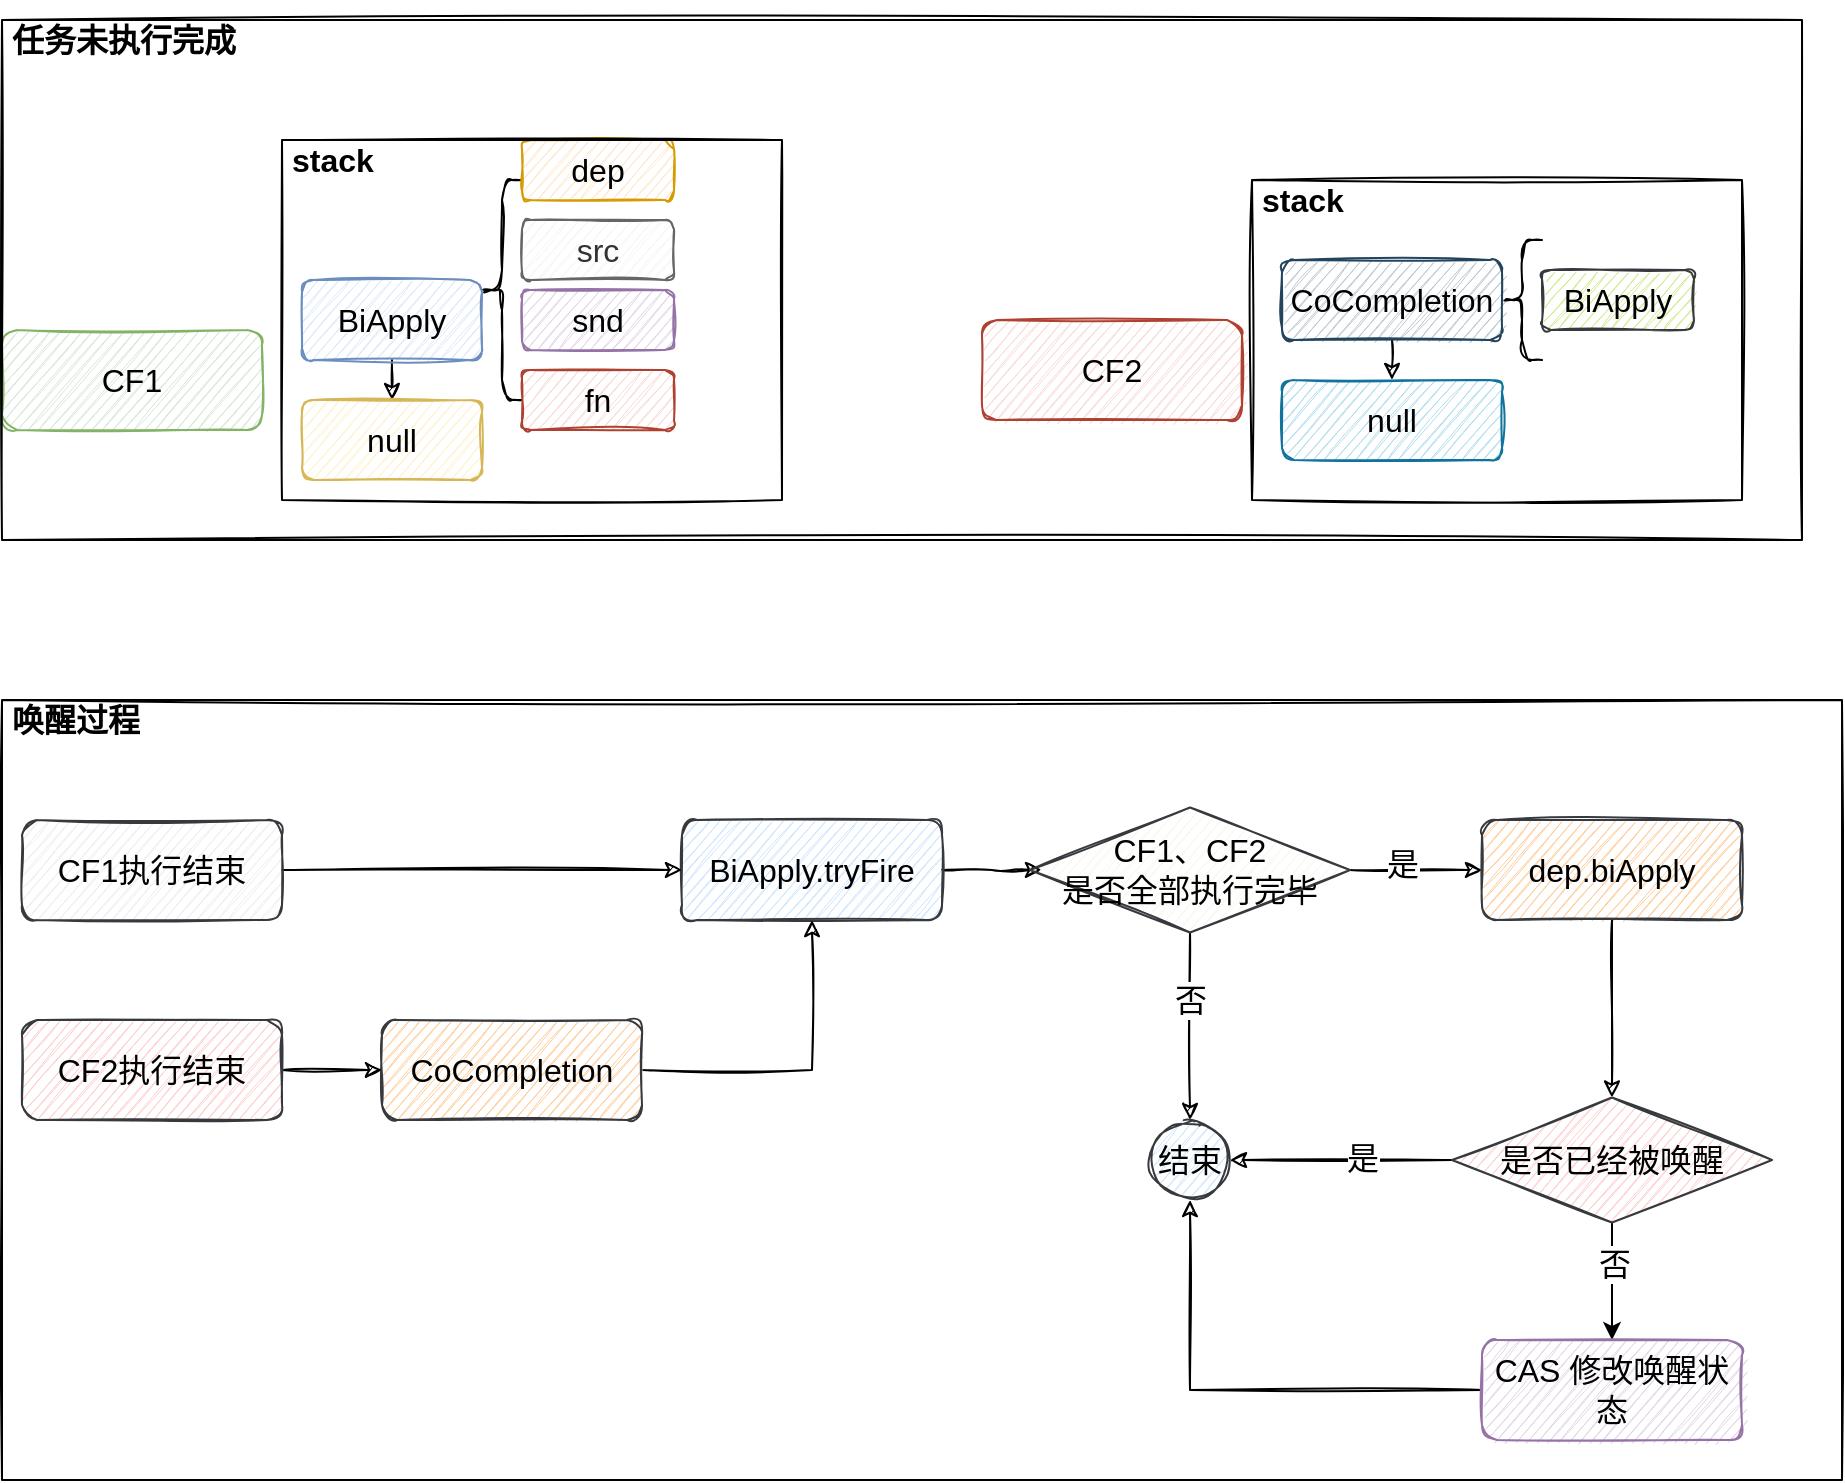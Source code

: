 <mxfile version="20.2.3" type="device"><diagram id="IpJh1sSwIsgSXPlHmKXa" name="第 1 页"><mxGraphModel dx="1185" dy="1901" grid="1" gridSize="10" guides="1" tooltips="1" connect="1" arrows="1" fold="1" page="1" pageScale="1" pageWidth="827" pageHeight="1169" math="0" shadow="0"><root><mxCell id="0"/><mxCell id="1" parent="0"/><mxCell id="pmrU4j6WCwD5q85SJj3t-2" value="CF1" style="rounded=1;whiteSpace=wrap;html=1;fontSize=16;sketch=1;fillColor=#d5e8d4;strokeColor=#82b366;" vertex="1" parent="1"><mxGeometry x="10" y="75" width="130" height="50" as="geometry"/></mxCell><mxCell id="pmrU4j6WCwD5q85SJj3t-6" style="edgeStyle=orthogonalEdgeStyle;rounded=0;orthogonalLoop=1;jettySize=auto;html=1;exitX=0.5;exitY=1;exitDx=0;exitDy=0;entryX=0.5;entryY=0;entryDx=0;entryDy=0;fontSize=16;sketch=1;" edge="1" parent="1" source="pmrU4j6WCwD5q85SJj3t-4" target="pmrU4j6WCwD5q85SJj3t-5"><mxGeometry relative="1" as="geometry"/></mxCell><mxCell id="pmrU4j6WCwD5q85SJj3t-4" value="BiApply" style="rounded=1;whiteSpace=wrap;html=1;fontSize=16;sketch=1;fillColor=#dae8fc;strokeColor=#6c8ebf;" vertex="1" parent="1"><mxGeometry x="160" y="50" width="90" height="40" as="geometry"/></mxCell><mxCell id="pmrU4j6WCwD5q85SJj3t-5" value="null" style="rounded=1;whiteSpace=wrap;html=1;fontSize=16;sketch=1;fillColor=#fff2cc;strokeColor=#d6b656;" vertex="1" parent="1"><mxGeometry x="160" y="110" width="90" height="40" as="geometry"/></mxCell><mxCell id="pmrU4j6WCwD5q85SJj3t-7" value="CF2" style="rounded=1;whiteSpace=wrap;html=1;fontSize=16;sketch=1;fillColor=#fad9d5;strokeColor=#ae4132;" vertex="1" parent="1"><mxGeometry x="500" y="70" width="130" height="50" as="geometry"/></mxCell><mxCell id="pmrU4j6WCwD5q85SJj3t-8" style="edgeStyle=orthogonalEdgeStyle;rounded=0;orthogonalLoop=1;jettySize=auto;html=1;exitX=0.5;exitY=1;exitDx=0;exitDy=0;entryX=0.5;entryY=0;entryDx=0;entryDy=0;fontSize=16;sketch=1;" edge="1" parent="1" source="pmrU4j6WCwD5q85SJj3t-9" target="pmrU4j6WCwD5q85SJj3t-10"><mxGeometry relative="1" as="geometry"/></mxCell><mxCell id="pmrU4j6WCwD5q85SJj3t-9" value="CoCompletion" style="rounded=1;whiteSpace=wrap;html=1;fontSize=16;sketch=1;fillColor=#bac8d3;strokeColor=#23445d;" vertex="1" parent="1"><mxGeometry x="650" y="40" width="110" height="40" as="geometry"/></mxCell><mxCell id="pmrU4j6WCwD5q85SJj3t-10" value="null" style="rounded=1;whiteSpace=wrap;html=1;fontSize=16;sketch=1;fillColor=#b1ddf0;strokeColor=#10739e;" vertex="1" parent="1"><mxGeometry x="650" y="100" width="110" height="40" as="geometry"/></mxCell><mxCell id="pmrU4j6WCwD5q85SJj3t-11" value="" style="shape=curlyBracket;whiteSpace=wrap;html=1;rounded=1;fontSize=16;sketch=1;" vertex="1" parent="1"><mxGeometry x="250" width="20" height="110" as="geometry"/></mxCell><mxCell id="pmrU4j6WCwD5q85SJj3t-12" value="dep" style="rounded=1;whiteSpace=wrap;html=1;fontSize=16;sketch=1;fillColor=#ffe6cc;strokeColor=#d79b00;" vertex="1" parent="1"><mxGeometry x="270" y="-20" width="76" height="30" as="geometry"/></mxCell><mxCell id="pmrU4j6WCwD5q85SJj3t-13" value="src" style="rounded=1;whiteSpace=wrap;html=1;fontSize=16;sketch=1;fillColor=#f5f5f5;fontColor=#333333;strokeColor=#666666;" vertex="1" parent="1"><mxGeometry x="270" y="20" width="76" height="30" as="geometry"/></mxCell><mxCell id="pmrU4j6WCwD5q85SJj3t-14" value="snd" style="rounded=1;whiteSpace=wrap;html=1;fontSize=16;sketch=1;fillColor=#e1d5e7;strokeColor=#9673a6;" vertex="1" parent="1"><mxGeometry x="270" y="55" width="76" height="30" as="geometry"/></mxCell><mxCell id="pmrU4j6WCwD5q85SJj3t-15" value="fn" style="rounded=1;whiteSpace=wrap;html=1;fontSize=16;sketch=1;fillColor=#fad9d5;strokeColor=#ae4132;" vertex="1" parent="1"><mxGeometry x="270" y="95" width="76" height="30" as="geometry"/></mxCell><mxCell id="pmrU4j6WCwD5q85SJj3t-16" value="" style="shape=curlyBracket;whiteSpace=wrap;html=1;rounded=1;fontSize=16;sketch=1;" vertex="1" parent="1"><mxGeometry x="760" y="30" width="20" height="60" as="geometry"/></mxCell><mxCell id="pmrU4j6WCwD5q85SJj3t-17" value="BiApply" style="rounded=1;whiteSpace=wrap;html=1;fontSize=16;sketch=1;fillColor=#cdeb8b;strokeColor=#36393d;" vertex="1" parent="1"><mxGeometry x="780" y="45" width="76" height="30" as="geometry"/></mxCell><mxCell id="pmrU4j6WCwD5q85SJj3t-24" style="edgeStyle=orthogonalEdgeStyle;rounded=0;orthogonalLoop=1;jettySize=auto;html=1;exitX=1;exitY=0.5;exitDx=0;exitDy=0;fontSize=16;sketch=1;" edge="1" parent="1" source="pmrU4j6WCwD5q85SJj3t-19"><mxGeometry relative="1" as="geometry"><mxPoint x="530" y="345" as="targetPoint"/></mxGeometry></mxCell><mxCell id="pmrU4j6WCwD5q85SJj3t-19" value="BiApply.tryFire" style="rounded=1;whiteSpace=wrap;html=1;fontSize=16;sketch=1;fillColor=#cce5ff;strokeColor=#36393d;" vertex="1" parent="1"><mxGeometry x="350" y="320" width="130" height="50" as="geometry"/></mxCell><mxCell id="pmrU4j6WCwD5q85SJj3t-25" style="edgeStyle=orthogonalEdgeStyle;rounded=0;orthogonalLoop=1;jettySize=auto;html=1;exitX=1;exitY=0.5;exitDx=0;exitDy=0;fontSize=16;sketch=1;" edge="1" parent="1" source="pmrU4j6WCwD5q85SJj3t-22" target="pmrU4j6WCwD5q85SJj3t-19"><mxGeometry relative="1" as="geometry"/></mxCell><mxCell id="pmrU4j6WCwD5q85SJj3t-22" value="CoCompletion" style="rounded=1;whiteSpace=wrap;html=1;fontSize=16;sketch=1;fillColor=#ffcc99;strokeColor=#36393d;" vertex="1" parent="1"><mxGeometry x="200" y="420" width="130" height="50" as="geometry"/></mxCell><mxCell id="pmrU4j6WCwD5q85SJj3t-31" style="edgeStyle=orthogonalEdgeStyle;rounded=0;orthogonalLoop=1;jettySize=auto;html=1;exitX=0.5;exitY=1;exitDx=0;exitDy=0;fontSize=16;sketch=1;" edge="1" parent="1" source="pmrU4j6WCwD5q85SJj3t-23" target="pmrU4j6WCwD5q85SJj3t-30"><mxGeometry relative="1" as="geometry"/></mxCell><mxCell id="pmrU4j6WCwD5q85SJj3t-23" value="dep.biApply" style="rounded=1;whiteSpace=wrap;html=1;fontSize=16;sketch=1;fillColor=#ffcc99;strokeColor=#36393d;" vertex="1" parent="1"><mxGeometry x="750" y="320" width="130" height="50" as="geometry"/></mxCell><mxCell id="pmrU4j6WCwD5q85SJj3t-26" value="结束" style="ellipse;whiteSpace=wrap;html=1;aspect=fixed;fontSize=16;sketch=1;fillColor=#cce5ff;strokeColor=#36393d;" vertex="1" parent="1"><mxGeometry x="584" y="470" width="40" height="40" as="geometry"/></mxCell><mxCell id="pmrU4j6WCwD5q85SJj3t-28" style="edgeStyle=orthogonalEdgeStyle;rounded=0;orthogonalLoop=1;jettySize=auto;html=1;exitX=1;exitY=0.5;exitDx=0;exitDy=0;fontSize=16;sketch=1;" edge="1" parent="1" source="pmrU4j6WCwD5q85SJj3t-27" target="pmrU4j6WCwD5q85SJj3t-23"><mxGeometry relative="1" as="geometry"/></mxCell><mxCell id="pmrU4j6WCwD5q85SJj3t-34" value="是" style="edgeLabel;html=1;align=center;verticalAlign=middle;resizable=0;points=[];fontSize=16;" vertex="1" connectable="0" parent="pmrU4j6WCwD5q85SJj3t-28"><mxGeometry x="-0.225" y="3" relative="1" as="geometry"><mxPoint as="offset"/></mxGeometry></mxCell><mxCell id="pmrU4j6WCwD5q85SJj3t-29" style="edgeStyle=orthogonalEdgeStyle;rounded=0;orthogonalLoop=1;jettySize=auto;html=1;exitX=0.5;exitY=1;exitDx=0;exitDy=0;fontSize=16;sketch=1;" edge="1" parent="1" source="pmrU4j6WCwD5q85SJj3t-27" target="pmrU4j6WCwD5q85SJj3t-26"><mxGeometry relative="1" as="geometry"/></mxCell><mxCell id="pmrU4j6WCwD5q85SJj3t-33" value="否" style="edgeLabel;html=1;align=center;verticalAlign=middle;resizable=0;points=[];fontSize=16;" vertex="1" connectable="0" parent="pmrU4j6WCwD5q85SJj3t-29"><mxGeometry x="-0.295" relative="1" as="geometry"><mxPoint as="offset"/></mxGeometry></mxCell><mxCell id="pmrU4j6WCwD5q85SJj3t-27" value="CF1、CF2&lt;br&gt;是否全部执行完毕" style="rhombus;whiteSpace=wrap;html=1;fontSize=16;sketch=1;fillColor=#f9f7ed;strokeColor=#36393d;" vertex="1" parent="1"><mxGeometry x="524" y="313.75" width="160" height="62.5" as="geometry"/></mxCell><mxCell id="pmrU4j6WCwD5q85SJj3t-32" style="edgeStyle=orthogonalEdgeStyle;rounded=0;orthogonalLoop=1;jettySize=auto;html=1;exitX=0;exitY=0.5;exitDx=0;exitDy=0;entryX=1;entryY=0.5;entryDx=0;entryDy=0;fontSize=16;sketch=1;" edge="1" parent="1" source="pmrU4j6WCwD5q85SJj3t-30" target="pmrU4j6WCwD5q85SJj3t-26"><mxGeometry relative="1" as="geometry"/></mxCell><mxCell id="pmrU4j6WCwD5q85SJj3t-35" value="是" style="edgeLabel;html=1;align=center;verticalAlign=middle;resizable=0;points=[];fontSize=16;" vertex="1" connectable="0" parent="pmrU4j6WCwD5q85SJj3t-32"><mxGeometry x="-0.181" y="-1" relative="1" as="geometry"><mxPoint as="offset"/></mxGeometry></mxCell><mxCell id="pmrU4j6WCwD5q85SJj3t-37" style="edgeStyle=orthogonalEdgeStyle;rounded=0;orthogonalLoop=1;jettySize=auto;html=1;exitX=0.5;exitY=1;exitDx=0;exitDy=0;entryX=0.5;entryY=0;entryDx=0;entryDy=0;fontSize=16;" edge="1" parent="1" source="pmrU4j6WCwD5q85SJj3t-30" target="pmrU4j6WCwD5q85SJj3t-36"><mxGeometry relative="1" as="geometry"/></mxCell><mxCell id="pmrU4j6WCwD5q85SJj3t-38" value="否" style="edgeLabel;html=1;align=center;verticalAlign=middle;resizable=0;points=[];fontSize=16;" vertex="1" connectable="0" parent="pmrU4j6WCwD5q85SJj3t-37"><mxGeometry x="-0.318" y="1" relative="1" as="geometry"><mxPoint as="offset"/></mxGeometry></mxCell><mxCell id="pmrU4j6WCwD5q85SJj3t-30" value="是否已经被唤醒" style="rhombus;whiteSpace=wrap;html=1;fontSize=16;sketch=1;fillColor=#ffcccc;strokeColor=#36393d;" vertex="1" parent="1"><mxGeometry x="735" y="458.75" width="160" height="62.5" as="geometry"/></mxCell><mxCell id="pmrU4j6WCwD5q85SJj3t-39" style="edgeStyle=orthogonalEdgeStyle;rounded=0;orthogonalLoop=1;jettySize=auto;html=1;exitX=0;exitY=0.5;exitDx=0;exitDy=0;entryX=0.5;entryY=1;entryDx=0;entryDy=0;fontSize=16;sketch=1;" edge="1" parent="1" source="pmrU4j6WCwD5q85SJj3t-36" target="pmrU4j6WCwD5q85SJj3t-26"><mxGeometry relative="1" as="geometry"/></mxCell><mxCell id="pmrU4j6WCwD5q85SJj3t-36" value="CAS 修改唤醒状态" style="rounded=1;whiteSpace=wrap;html=1;fontSize=16;sketch=1;fillColor=#e1d5e7;strokeColor=#9673a6;" vertex="1" parent="1"><mxGeometry x="750" y="580" width="130" height="50" as="geometry"/></mxCell><mxCell id="pmrU4j6WCwD5q85SJj3t-42" style="edgeStyle=orthogonalEdgeStyle;rounded=0;orthogonalLoop=1;jettySize=auto;html=1;exitX=1;exitY=0.5;exitDx=0;exitDy=0;fontSize=16;sketch=1;" edge="1" parent="1" source="pmrU4j6WCwD5q85SJj3t-40" target="pmrU4j6WCwD5q85SJj3t-19"><mxGeometry relative="1" as="geometry"/></mxCell><mxCell id="pmrU4j6WCwD5q85SJj3t-40" value="CF1执行结束" style="rounded=1;whiteSpace=wrap;html=1;fontSize=16;sketch=1;fillColor=#eeeeee;strokeColor=#36393d;" vertex="1" parent="1"><mxGeometry x="20" y="320" width="130" height="50" as="geometry"/></mxCell><mxCell id="pmrU4j6WCwD5q85SJj3t-43" style="edgeStyle=orthogonalEdgeStyle;rounded=0;orthogonalLoop=1;jettySize=auto;html=1;exitX=1;exitY=0.5;exitDx=0;exitDy=0;entryX=0;entryY=0.5;entryDx=0;entryDy=0;fontSize=16;sketch=1;" edge="1" parent="1" source="pmrU4j6WCwD5q85SJj3t-41" target="pmrU4j6WCwD5q85SJj3t-22"><mxGeometry relative="1" as="geometry"/></mxCell><mxCell id="pmrU4j6WCwD5q85SJj3t-41" value="CF2执行结束" style="rounded=1;whiteSpace=wrap;html=1;fontSize=16;sketch=1;fillColor=#ffcccc;strokeColor=#36393d;" vertex="1" parent="1"><mxGeometry x="20" y="420" width="130" height="50" as="geometry"/></mxCell><mxCell id="pmrU4j6WCwD5q85SJj3t-44" value="&lt;h1 style=&quot;font-size: 16px;&quot;&gt;stack&lt;/h1&gt;" style="text;html=1;strokeColor=default;fillColor=none;spacing=5;spacingTop=-20;whiteSpace=wrap;overflow=hidden;rounded=0;sketch=1;fontSize=16;" vertex="1" parent="1"><mxGeometry x="150" y="-20" width="250" height="180" as="geometry"/></mxCell><mxCell id="pmrU4j6WCwD5q85SJj3t-45" value="&lt;h1 style=&quot;font-size: 16px;&quot;&gt;stack&lt;/h1&gt;" style="text;html=1;strokeColor=default;fillColor=none;spacing=5;spacingTop=-20;whiteSpace=wrap;overflow=hidden;rounded=0;sketch=1;fontSize=16;" vertex="1" parent="1"><mxGeometry x="635" width="245" height="160" as="geometry"/></mxCell><mxCell id="pmrU4j6WCwD5q85SJj3t-46" value="&lt;h1 style=&quot;font-size: 16px;&quot;&gt;任务未执行完成&lt;/h1&gt;" style="text;html=1;strokeColor=default;fillColor=none;spacing=5;spacingTop=-20;whiteSpace=wrap;overflow=hidden;rounded=0;sketch=1;fontSize=16;" vertex="1" parent="1"><mxGeometry x="10" y="-80" width="900" height="260" as="geometry"/></mxCell><mxCell id="pmrU4j6WCwD5q85SJj3t-48" value="&lt;h1 style=&quot;font-size: 16px;&quot;&gt;唤醒过程&lt;/h1&gt;" style="text;html=1;strokeColor=default;fillColor=none;spacing=5;spacingTop=-20;whiteSpace=wrap;overflow=hidden;rounded=0;sketch=1;fontSize=16;" vertex="1" parent="1"><mxGeometry x="10" y="260" width="920" height="390" as="geometry"/></mxCell></root></mxGraphModel></diagram></mxfile>